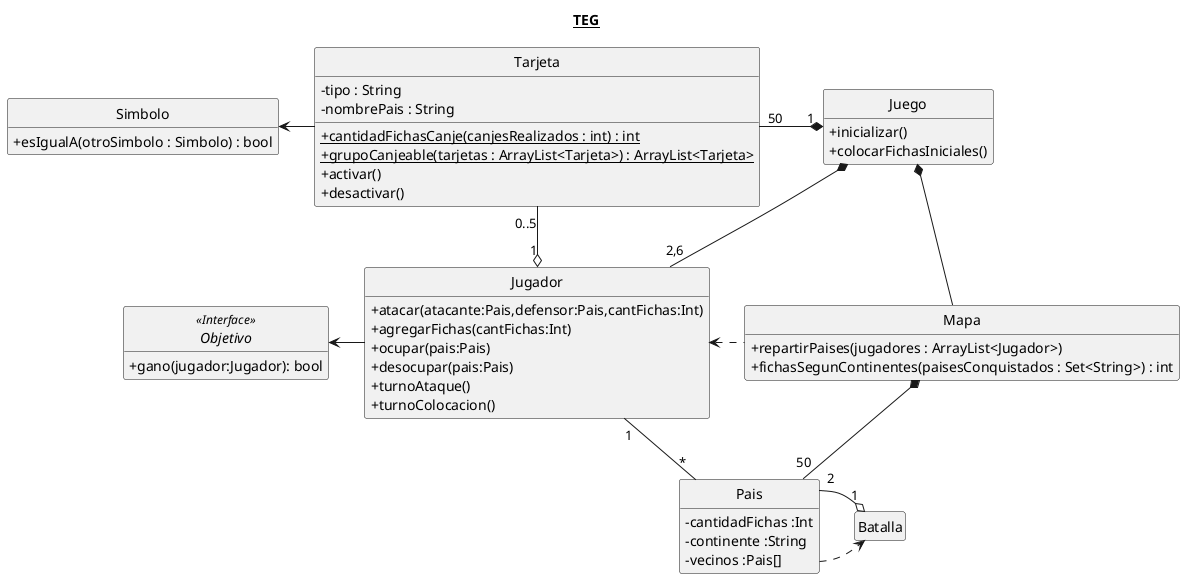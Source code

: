 @startuml
skinparam style strictuml
skinparam classAttributeIconSize 0
skinparam monochrome true
hide empty members

title **__TEG__**

class Juego{
	+ inicializar()
    + colocarFichasIniciales()
}
class Mapa{
    + repartirPaises(jugadores : ArrayList<Jugador>)
    + fichasSegunContinentes(paisesConquistados : Set<String>) : int 	
}

class Pais{
	- cantidadFichas :Int
	- continente :String
	- vecinos :Pais[]
}
class Jugador{
    + atacar(atacante:Pais,defensor:Pais,cantFichas:Int)
    + agregarFichas(cantFichas:Int)
    + ocupar(pais:Pais)
    + desocupar(pais:Pais)
    + turnoAtaque()
    + turnoColocacion()
}

Interface Objetivo<<Interface>>{
	+ gano(jugador:Jugador): bool
}

class Tarjeta{
    - tipo : String
    - nombrePais : String
    {static} + cantidadFichasCanje(canjesRealizados : int) : int
    {static} + grupoCanjeable(tarjetas : ArrayList<Tarjeta>) : ArrayList<Tarjeta>
    + activar()
    + desactivar()
}

class Batalla {

}

class Simbolo {
    + esIgualA(otroSimbolo : Simbolo) : bool
}

Pais .> Batalla
Batalla  "1" o- "2" Pais

Juego *- Mapa
Mapa *- "50" Pais

Juego *-- "2,6" Jugador

Jugador "1"--"*" Pais

Jugador -left> Objetivo
Tarjeta "0..5" --o "1" Jugador
Juego "1" *-l "50" Tarjeta: "\t"

Tarjeta -l> Simbolo

Mapa .l> Jugador

@enduml